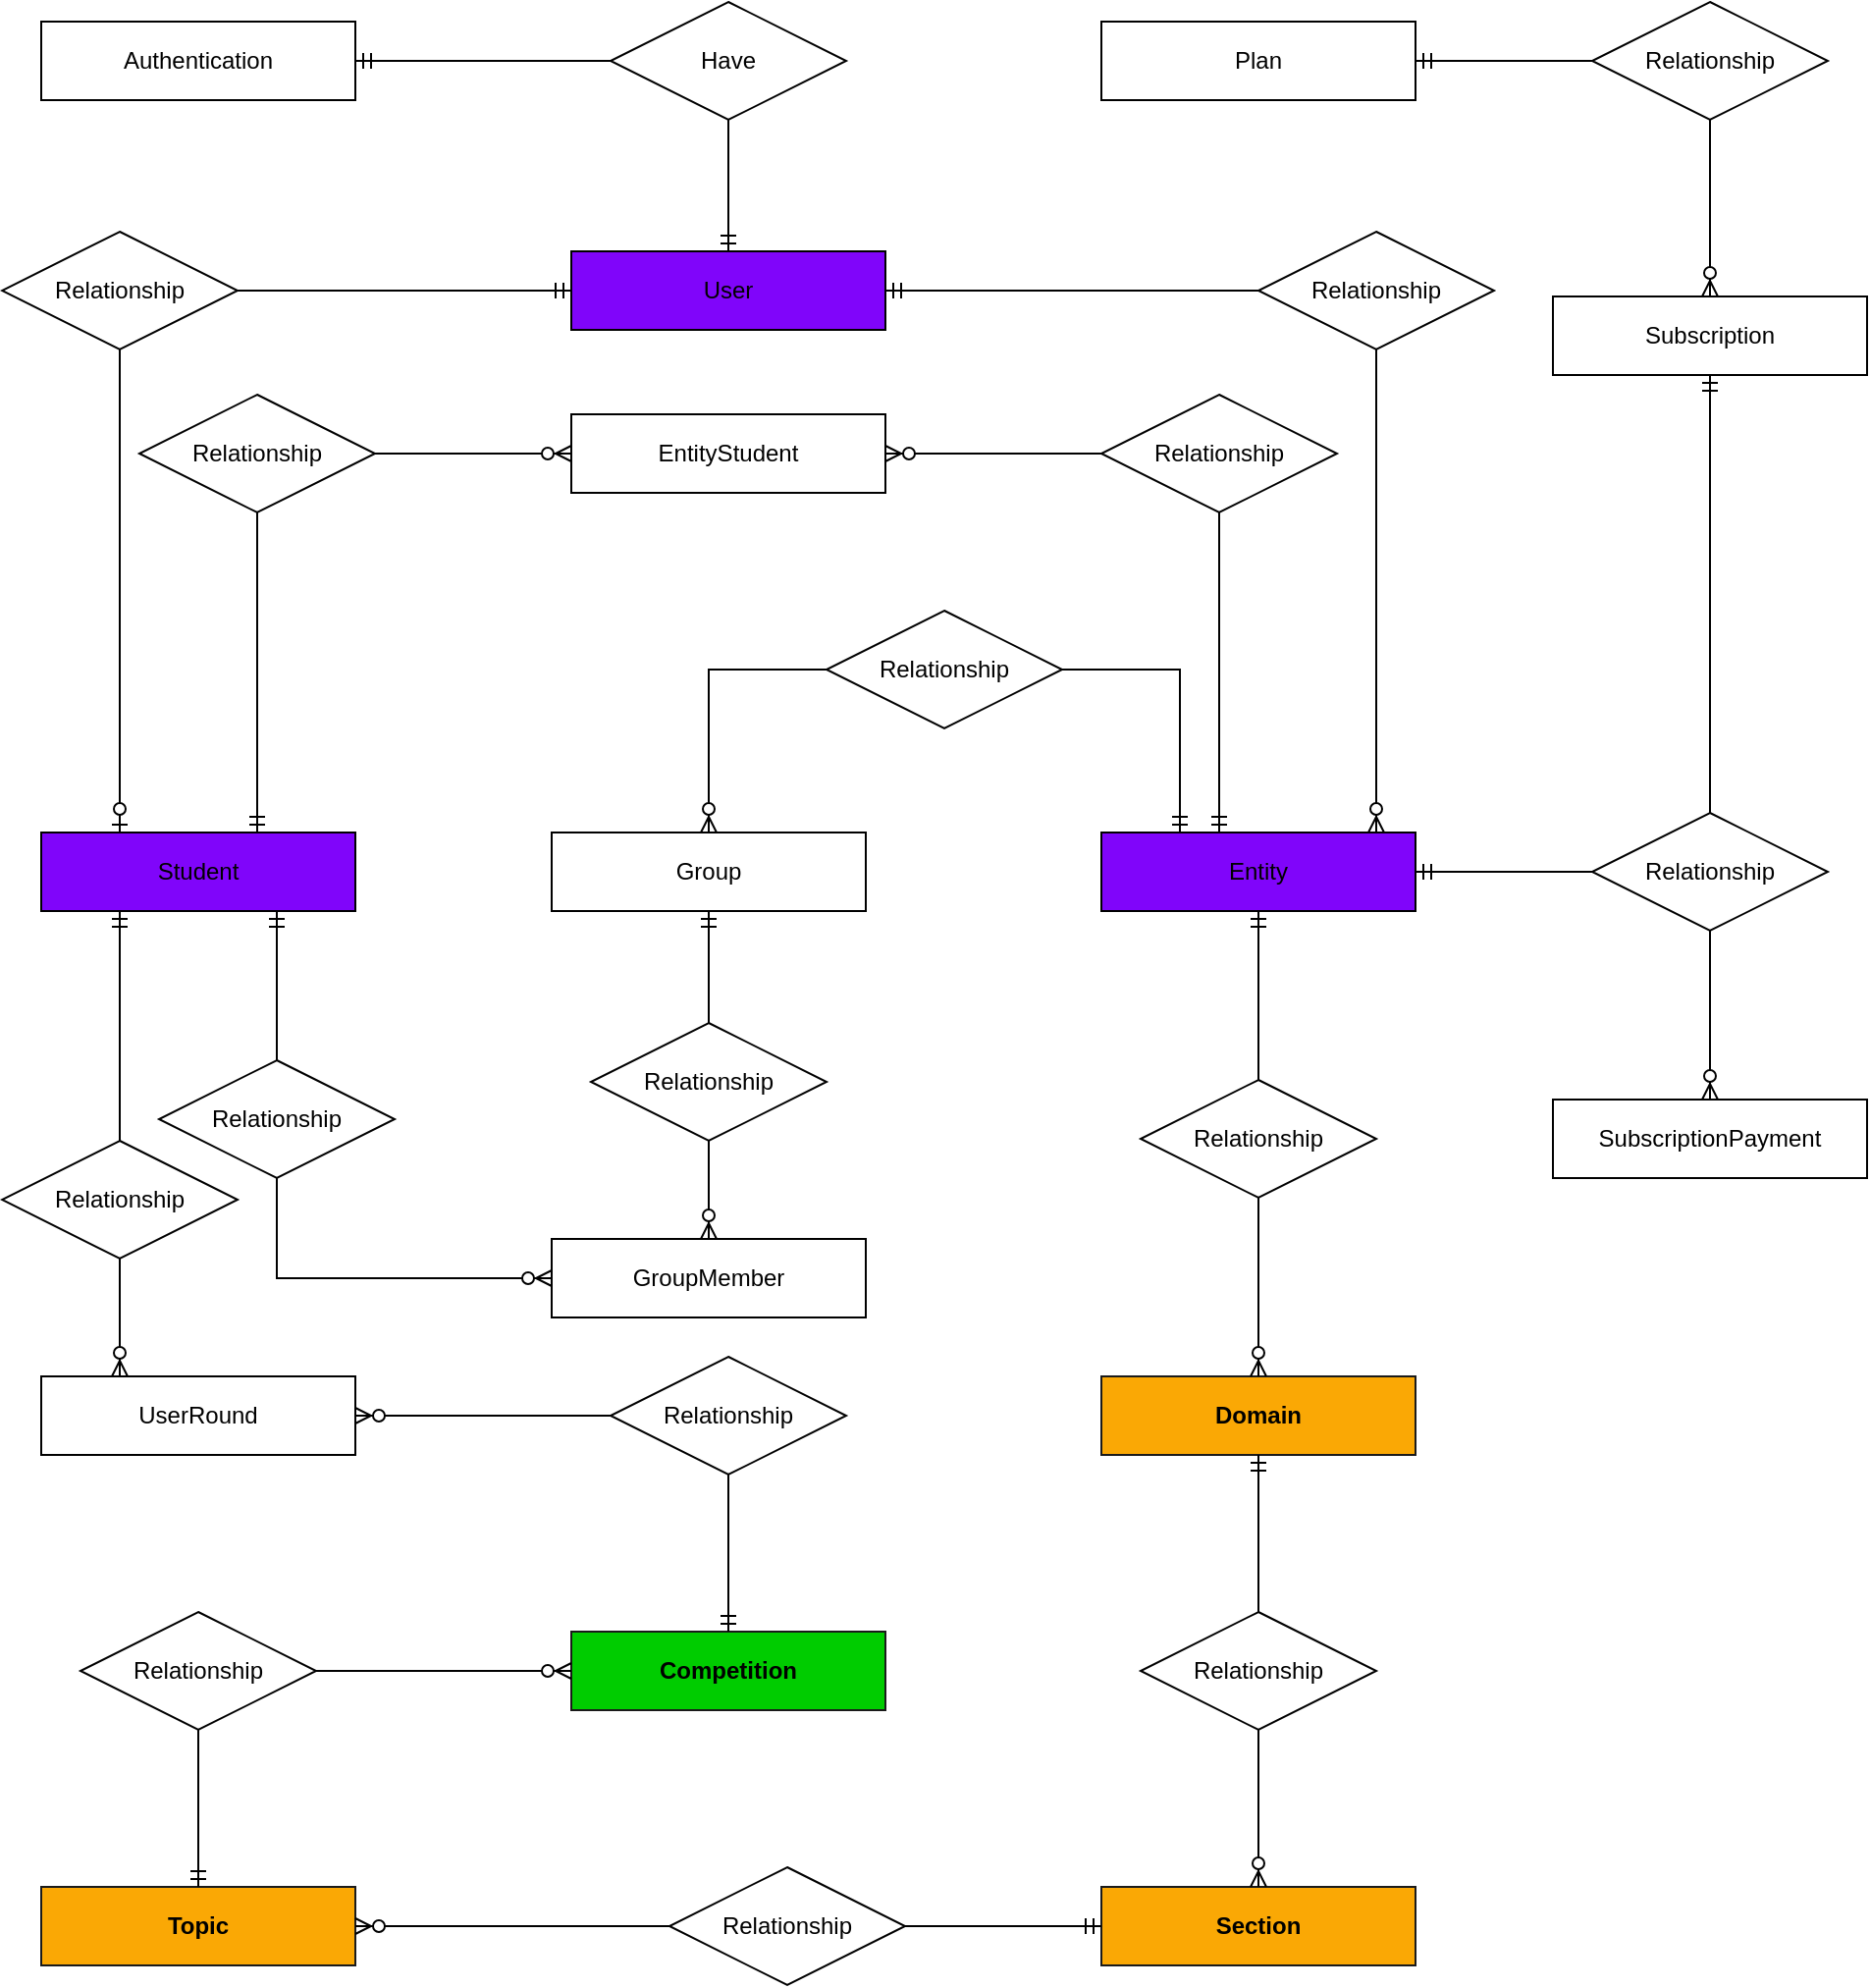 <mxfile version="22.1.2" type="device" pages="2">
  <diagram name="ERD" id="hwRXHwYlmN7OitarI402">
    <mxGraphModel dx="493" dy="1389" grid="1" gridSize="10" guides="1" tooltips="1" connect="1" arrows="1" fold="1" page="1" pageScale="1" pageWidth="850" pageHeight="1100" math="0" shadow="0">
      <root>
        <mxCell id="0" />
        <mxCell id="1" parent="0" />
        <mxCell id="P8JqCdYBpQHJv0acO1Ic-2" value="GroupMember" style="whiteSpace=wrap;html=1;align=center;" vertex="1" parent="1">
          <mxGeometry x="300" y="-430" width="160" height="40" as="geometry" />
        </mxCell>
        <mxCell id="P8JqCdYBpQHJv0acO1Ic-3" value="Topic" style="whiteSpace=wrap;html=1;align=center;fillColor=#faa805;fontColor=#000000;fontStyle=1;strokeColor=#1A1A1A;" vertex="1" parent="1">
          <mxGeometry x="40" y="-100" width="160" height="40" as="geometry" />
        </mxCell>
        <mxCell id="P8JqCdYBpQHJv0acO1Ic-4" value="Student" style="whiteSpace=wrap;html=1;align=center;fillColor=#8005fa;" vertex="1" parent="1">
          <mxGeometry x="40" y="-637" width="160" height="40" as="geometry" />
        </mxCell>
        <mxCell id="P8JqCdYBpQHJv0acO1Ic-5" value="SubscriptionPayment" style="whiteSpace=wrap;html=1;align=center;" vertex="1" parent="1">
          <mxGeometry x="810" y="-501" width="160" height="40" as="geometry" />
        </mxCell>
        <mxCell id="P8JqCdYBpQHJv0acO1Ic-6" value="UserRound" style="whiteSpace=wrap;html=1;align=center;" vertex="1" parent="1">
          <mxGeometry x="40" y="-360" width="160" height="40" as="geometry" />
        </mxCell>
        <mxCell id="P8JqCdYBpQHJv0acO1Ic-7" value="Subscription" style="whiteSpace=wrap;html=1;align=center;" vertex="1" parent="1">
          <mxGeometry x="810" y="-910" width="160" height="40" as="geometry" />
        </mxCell>
        <mxCell id="P8JqCdYBpQHJv0acO1Ic-8" value="Entity" style="whiteSpace=wrap;html=1;align=center;fillColor=#8005fa;" vertex="1" parent="1">
          <mxGeometry x="580" y="-637" width="160" height="40" as="geometry" />
        </mxCell>
        <mxCell id="P8JqCdYBpQHJv0acO1Ic-9" value="Competition" style="whiteSpace=wrap;html=1;align=center;fillColor=#00CC00;strokeColor=#1A1A1A;fontColor=#000000;fontStyle=1;" vertex="1" parent="1">
          <mxGeometry x="310" y="-230" width="160" height="40" as="geometry" />
        </mxCell>
        <mxCell id="P8JqCdYBpQHJv0acO1Ic-10" value="EntityStudent" style="whiteSpace=wrap;html=1;align=center;" vertex="1" parent="1">
          <mxGeometry x="310" y="-850" width="160" height="40" as="geometry" />
        </mxCell>
        <mxCell id="P8JqCdYBpQHJv0acO1Ic-11" value="Group" style="whiteSpace=wrap;html=1;align=center;" vertex="1" parent="1">
          <mxGeometry x="300" y="-637" width="160" height="40" as="geometry" />
        </mxCell>
        <mxCell id="P8JqCdYBpQHJv0acO1Ic-12" value="Section" style="whiteSpace=wrap;html=1;align=center;fillColor=#faa805;strokeColor=#1A1A1A;fontColor=#000000;fontStyle=1;" vertex="1" parent="1">
          <mxGeometry x="580" y="-100" width="160" height="40" as="geometry" />
        </mxCell>
        <mxCell id="P8JqCdYBpQHJv0acO1Ic-13" value="Domain" style="whiteSpace=wrap;html=1;align=center;fillColor=#faa805;strokeColor=#1A1A1A;fontColor=#000000;fontStyle=1;" vertex="1" parent="1">
          <mxGeometry x="580" y="-360" width="160" height="40" as="geometry" />
        </mxCell>
        <mxCell id="P8JqCdYBpQHJv0acO1Ic-14" value="User" style="whiteSpace=wrap;html=1;align=center;fillColor=#8005fa;" vertex="1" parent="1">
          <mxGeometry x="310" y="-933" width="160" height="40" as="geometry" />
        </mxCell>
        <mxCell id="P8JqCdYBpQHJv0acO1Ic-15" value="Plan" style="whiteSpace=wrap;html=1;align=center;" vertex="1" parent="1">
          <mxGeometry x="580" y="-1050" width="160" height="40" as="geometry" />
        </mxCell>
        <mxCell id="P8JqCdYBpQHJv0acO1Ic-16" value="Authentication" style="whiteSpace=wrap;html=1;align=center;" vertex="1" parent="1">
          <mxGeometry x="40" y="-1050" width="160" height="40" as="geometry" />
        </mxCell>
        <mxCell id="P8JqCdYBpQHJv0acO1Ic-18" value="" style="edgeStyle=orthogonalEdgeStyle;rounded=0;orthogonalLoop=1;jettySize=auto;html=1;fontSize=12;endArrow=ERmandOne;" edge="1" parent="1" source="P8JqCdYBpQHJv0acO1Ic-17" target="P8JqCdYBpQHJv0acO1Ic-14">
          <mxGeometry relative="1" as="geometry" />
        </mxCell>
        <mxCell id="P8JqCdYBpQHJv0acO1Ic-19" value="" style="edgeStyle=orthogonalEdgeStyle;rounded=0;orthogonalLoop=1;jettySize=auto;html=1;fontSize=12;endArrow=ERmandOne;" edge="1" parent="1" source="P8JqCdYBpQHJv0acO1Ic-17" target="P8JqCdYBpQHJv0acO1Ic-16">
          <mxGeometry relative="1" as="geometry" />
        </mxCell>
        <mxCell id="P8JqCdYBpQHJv0acO1Ic-17" value="Have" style="shape=rhombus;perimeter=rhombusPerimeter;whiteSpace=wrap;html=1;align=center;" vertex="1" parent="1">
          <mxGeometry x="330" y="-1060" width="120" height="60" as="geometry" />
        </mxCell>
        <mxCell id="P8JqCdYBpQHJv0acO1Ic-21" value="" style="edgeStyle=orthogonalEdgeStyle;rounded=0;orthogonalLoop=1;jettySize=auto;html=1;fontSize=12;endArrow=ERmandOne;" edge="1" parent="1" source="P8JqCdYBpQHJv0acO1Ic-20" target="P8JqCdYBpQHJv0acO1Ic-14">
          <mxGeometry relative="1" as="geometry" />
        </mxCell>
        <mxCell id="P8JqCdYBpQHJv0acO1Ic-22" value="" style="edgeStyle=orthogonalEdgeStyle;rounded=0;orthogonalLoop=1;jettySize=auto;html=1;fontSize=12;endArrow=ERzeroToMany;endFill=1;" edge="1" parent="1" source="P8JqCdYBpQHJv0acO1Ic-20" target="P8JqCdYBpQHJv0acO1Ic-8">
          <mxGeometry relative="1" as="geometry">
            <Array as="points">
              <mxPoint x="720" y="-790" />
              <mxPoint x="720" y="-790" />
            </Array>
          </mxGeometry>
        </mxCell>
        <mxCell id="P8JqCdYBpQHJv0acO1Ic-20" value="Relationship" style="shape=rhombus;perimeter=rhombusPerimeter;whiteSpace=wrap;html=1;align=center;" vertex="1" parent="1">
          <mxGeometry x="660" y="-943" width="120" height="60" as="geometry" />
        </mxCell>
        <mxCell id="P8JqCdYBpQHJv0acO1Ic-25" value="" style="edgeStyle=orthogonalEdgeStyle;rounded=0;orthogonalLoop=1;jettySize=auto;html=1;fontSize=12;endArrow=ERzeroToOne;endFill=1;" edge="1" parent="1" source="P8JqCdYBpQHJv0acO1Ic-23" target="P8JqCdYBpQHJv0acO1Ic-4">
          <mxGeometry relative="1" as="geometry">
            <Array as="points">
              <mxPoint x="80" y="-700" />
              <mxPoint x="80" y="-700" />
            </Array>
          </mxGeometry>
        </mxCell>
        <mxCell id="P8JqCdYBpQHJv0acO1Ic-26" value="" style="edgeStyle=orthogonalEdgeStyle;rounded=0;orthogonalLoop=1;jettySize=auto;html=1;fontSize=12;endArrow=ERmandOne;" edge="1" parent="1" source="P8JqCdYBpQHJv0acO1Ic-23" target="P8JqCdYBpQHJv0acO1Ic-14">
          <mxGeometry relative="1" as="geometry" />
        </mxCell>
        <mxCell id="P8JqCdYBpQHJv0acO1Ic-23" value="Relationship" style="shape=rhombus;perimeter=rhombusPerimeter;whiteSpace=wrap;html=1;align=center;" vertex="1" parent="1">
          <mxGeometry x="20" y="-943" width="120" height="60" as="geometry" />
        </mxCell>
        <mxCell id="P8JqCdYBpQHJv0acO1Ic-28" value="" style="edgeStyle=orthogonalEdgeStyle;rounded=0;orthogonalLoop=1;jettySize=auto;html=1;fontSize=12;endArrow=ERmandOne;" edge="1" parent="1" source="P8JqCdYBpQHJv0acO1Ic-27" target="P8JqCdYBpQHJv0acO1Ic-7">
          <mxGeometry relative="1" as="geometry" />
        </mxCell>
        <mxCell id="P8JqCdYBpQHJv0acO1Ic-29" value="" style="edgeStyle=orthogonalEdgeStyle;rounded=0;orthogonalLoop=1;jettySize=auto;html=1;fontSize=12;endArrow=ERmandOne;" edge="1" parent="1" source="P8JqCdYBpQHJv0acO1Ic-27" target="P8JqCdYBpQHJv0acO1Ic-8">
          <mxGeometry relative="1" as="geometry" />
        </mxCell>
        <mxCell id="P8JqCdYBpQHJv0acO1Ic-30" value="" style="edgeStyle=orthogonalEdgeStyle;rounded=0;orthogonalLoop=1;jettySize=auto;html=1;fontSize=12;endArrow=ERzeroToMany;endFill=1;" edge="1" parent="1" source="P8JqCdYBpQHJv0acO1Ic-27" target="P8JqCdYBpQHJv0acO1Ic-5">
          <mxGeometry relative="1" as="geometry" />
        </mxCell>
        <mxCell id="P8JqCdYBpQHJv0acO1Ic-27" value="Relationship" style="shape=rhombus;perimeter=rhombusPerimeter;whiteSpace=wrap;html=1;align=center;" vertex="1" parent="1">
          <mxGeometry x="830" y="-647" width="120" height="60" as="geometry" />
        </mxCell>
        <mxCell id="P8JqCdYBpQHJv0acO1Ic-33" value="" style="edgeStyle=orthogonalEdgeStyle;rounded=0;orthogonalLoop=1;jettySize=auto;html=1;fontSize=12;endArrow=ERmandOne;" edge="1" parent="1" source="P8JqCdYBpQHJv0acO1Ic-32" target="P8JqCdYBpQHJv0acO1Ic-15">
          <mxGeometry relative="1" as="geometry" />
        </mxCell>
        <mxCell id="P8JqCdYBpQHJv0acO1Ic-34" value="" style="edgeStyle=orthogonalEdgeStyle;rounded=0;orthogonalLoop=1;jettySize=auto;html=1;fontSize=12;endArrow=ERzeroToMany;endFill=1;" edge="1" parent="1" source="P8JqCdYBpQHJv0acO1Ic-32" target="P8JqCdYBpQHJv0acO1Ic-7">
          <mxGeometry relative="1" as="geometry" />
        </mxCell>
        <mxCell id="P8JqCdYBpQHJv0acO1Ic-32" value="Relationship" style="shape=rhombus;perimeter=rhombusPerimeter;whiteSpace=wrap;html=1;align=center;" vertex="1" parent="1">
          <mxGeometry x="830" y="-1060" width="120" height="60" as="geometry" />
        </mxCell>
        <mxCell id="P8JqCdYBpQHJv0acO1Ic-36" value="" style="edgeStyle=orthogonalEdgeStyle;rounded=0;orthogonalLoop=1;jettySize=auto;html=1;fontSize=12;endArrow=ERmandOne;" edge="1" parent="1" source="P8JqCdYBpQHJv0acO1Ic-35" target="P8JqCdYBpQHJv0acO1Ic-8">
          <mxGeometry relative="1" as="geometry">
            <Array as="points">
              <mxPoint x="640" y="-680" />
              <mxPoint x="640" y="-680" />
            </Array>
          </mxGeometry>
        </mxCell>
        <mxCell id="P8JqCdYBpQHJv0acO1Ic-37" value="" style="edgeStyle=orthogonalEdgeStyle;rounded=0;orthogonalLoop=1;jettySize=auto;html=1;fontSize=12;endArrow=ERzeroToMany;endFill=1;" edge="1" parent="1" source="P8JqCdYBpQHJv0acO1Ic-35" target="P8JqCdYBpQHJv0acO1Ic-10">
          <mxGeometry relative="1" as="geometry" />
        </mxCell>
        <mxCell id="P8JqCdYBpQHJv0acO1Ic-35" value="Relationship" style="shape=rhombus;perimeter=rhombusPerimeter;whiteSpace=wrap;html=1;align=center;" vertex="1" parent="1">
          <mxGeometry x="580" y="-860" width="120" height="60" as="geometry" />
        </mxCell>
        <mxCell id="P8JqCdYBpQHJv0acO1Ic-41" value="" style="edgeStyle=orthogonalEdgeStyle;rounded=0;orthogonalLoop=1;jettySize=auto;html=1;fontSize=12;endArrow=ERmandOne;" edge="1" parent="1" source="P8JqCdYBpQHJv0acO1Ic-40" target="P8JqCdYBpQHJv0acO1Ic-4">
          <mxGeometry relative="1" as="geometry">
            <Array as="points">
              <mxPoint x="150" y="-690" />
              <mxPoint x="150" y="-690" />
            </Array>
          </mxGeometry>
        </mxCell>
        <mxCell id="P8JqCdYBpQHJv0acO1Ic-42" value="" style="edgeStyle=orthogonalEdgeStyle;rounded=0;orthogonalLoop=1;jettySize=auto;html=1;fontSize=12;endArrow=ERzeroToMany;endFill=1;" edge="1" parent="1" source="P8JqCdYBpQHJv0acO1Ic-40" target="P8JqCdYBpQHJv0acO1Ic-10">
          <mxGeometry relative="1" as="geometry" />
        </mxCell>
        <mxCell id="P8JqCdYBpQHJv0acO1Ic-40" value="Relationship" style="shape=rhombus;perimeter=rhombusPerimeter;whiteSpace=wrap;html=1;align=center;" vertex="1" parent="1">
          <mxGeometry x="90" y="-860" width="120" height="60" as="geometry" />
        </mxCell>
        <mxCell id="UjaOCI576LDdPFb5rq7s-2" value="" style="edgeStyle=orthogonalEdgeStyle;rounded=0;orthogonalLoop=1;jettySize=auto;html=1;fontSize=12;endArrow=ERmandOne;" edge="1" parent="1" source="UjaOCI576LDdPFb5rq7s-1" target="P8JqCdYBpQHJv0acO1Ic-8">
          <mxGeometry relative="1" as="geometry" />
        </mxCell>
        <mxCell id="UjaOCI576LDdPFb5rq7s-3" value="" style="edgeStyle=orthogonalEdgeStyle;rounded=0;orthogonalLoop=1;jettySize=auto;html=1;fontSize=12;endArrow=ERzeroToMany;endFill=1;" edge="1" parent="1" source="UjaOCI576LDdPFb5rq7s-1" target="P8JqCdYBpQHJv0acO1Ic-13">
          <mxGeometry relative="1" as="geometry" />
        </mxCell>
        <mxCell id="UjaOCI576LDdPFb5rq7s-1" value="Relationship" style="shape=rhombus;perimeter=rhombusPerimeter;whiteSpace=wrap;html=1;align=center;" vertex="1" parent="1">
          <mxGeometry x="600" y="-511" width="120" height="60" as="geometry" />
        </mxCell>
        <mxCell id="UjaOCI576LDdPFb5rq7s-5" value="" style="edgeStyle=orthogonalEdgeStyle;rounded=0;orthogonalLoop=1;jettySize=auto;html=1;fontSize=12;endArrow=ERmandOne;" edge="1" parent="1" source="UjaOCI576LDdPFb5rq7s-4" target="P8JqCdYBpQHJv0acO1Ic-13">
          <mxGeometry relative="1" as="geometry" />
        </mxCell>
        <mxCell id="UjaOCI576LDdPFb5rq7s-6" value="" style="edgeStyle=orthogonalEdgeStyle;rounded=0;orthogonalLoop=1;jettySize=auto;html=1;fontSize=12;endArrow=ERzeroToMany;endFill=1;" edge="1" parent="1" source="UjaOCI576LDdPFb5rq7s-4" target="P8JqCdYBpQHJv0acO1Ic-12">
          <mxGeometry relative="1" as="geometry" />
        </mxCell>
        <mxCell id="UjaOCI576LDdPFb5rq7s-4" value="Relationship" style="shape=rhombus;perimeter=rhombusPerimeter;whiteSpace=wrap;html=1;align=center;" vertex="1" parent="1">
          <mxGeometry x="600" y="-240" width="120" height="60" as="geometry" />
        </mxCell>
        <mxCell id="UjaOCI576LDdPFb5rq7s-10" value="" style="edgeStyle=orthogonalEdgeStyle;rounded=0;orthogonalLoop=1;jettySize=auto;html=1;fontSize=12;endArrow=ERmandOne;" edge="1" parent="1" source="UjaOCI576LDdPFb5rq7s-9" target="P8JqCdYBpQHJv0acO1Ic-12">
          <mxGeometry relative="1" as="geometry">
            <Array as="points">
              <mxPoint x="530" y="-80" />
              <mxPoint x="530" y="-80" />
            </Array>
          </mxGeometry>
        </mxCell>
        <mxCell id="UjaOCI576LDdPFb5rq7s-11" value="" style="edgeStyle=orthogonalEdgeStyle;rounded=0;orthogonalLoop=1;jettySize=auto;html=1;fontSize=12;endArrow=ERzeroToMany;endFill=1;" edge="1" parent="1" source="UjaOCI576LDdPFb5rq7s-9" target="P8JqCdYBpQHJv0acO1Ic-3">
          <mxGeometry relative="1" as="geometry">
            <Array as="points">
              <mxPoint x="280" y="-80" />
              <mxPoint x="280" y="-80" />
            </Array>
          </mxGeometry>
        </mxCell>
        <mxCell id="UjaOCI576LDdPFb5rq7s-9" value="Relationship" style="shape=rhombus;perimeter=rhombusPerimeter;whiteSpace=wrap;html=1;align=center;" vertex="1" parent="1">
          <mxGeometry x="360" y="-110" width="120" height="60" as="geometry" />
        </mxCell>
        <mxCell id="UjaOCI576LDdPFb5rq7s-13" value="" style="edgeStyle=orthogonalEdgeStyle;rounded=0;orthogonalLoop=1;jettySize=auto;html=1;fontSize=12;endArrow=ERzeroToMany;endFill=1;" edge="1" parent="1" source="UjaOCI576LDdPFb5rq7s-12" target="P8JqCdYBpQHJv0acO1Ic-9">
          <mxGeometry relative="1" as="geometry" />
        </mxCell>
        <mxCell id="UjaOCI576LDdPFb5rq7s-14" value="" style="edgeStyle=orthogonalEdgeStyle;rounded=0;orthogonalLoop=1;jettySize=auto;html=1;fontSize=12;endArrow=ERmandOne;" edge="1" parent="1" source="UjaOCI576LDdPFb5rq7s-12" target="P8JqCdYBpQHJv0acO1Ic-3">
          <mxGeometry relative="1" as="geometry" />
        </mxCell>
        <mxCell id="UjaOCI576LDdPFb5rq7s-12" value="Relationship" style="shape=rhombus;perimeter=rhombusPerimeter;whiteSpace=wrap;html=1;align=center;" vertex="1" parent="1">
          <mxGeometry x="60" y="-240" width="120" height="60" as="geometry" />
        </mxCell>
        <mxCell id="UjaOCI576LDdPFb5rq7s-16" value="" style="edgeStyle=orthogonalEdgeStyle;rounded=0;orthogonalLoop=1;jettySize=auto;html=1;fontSize=12;endArrow=ERmandOne;" edge="1" parent="1" source="UjaOCI576LDdPFb5rq7s-15" target="P8JqCdYBpQHJv0acO1Ic-9">
          <mxGeometry relative="1" as="geometry" />
        </mxCell>
        <mxCell id="UjaOCI576LDdPFb5rq7s-17" value="" style="edgeStyle=entityRelationEdgeStyle;rounded=0;orthogonalLoop=1;jettySize=auto;html=1;fontSize=12;endArrow=ERzeroToMany;endFill=1;" edge="1" parent="1" source="UjaOCI576LDdPFb5rq7s-15" target="P8JqCdYBpQHJv0acO1Ic-6">
          <mxGeometry relative="1" as="geometry" />
        </mxCell>
        <mxCell id="UjaOCI576LDdPFb5rq7s-15" value="Relationship" style="shape=rhombus;perimeter=rhombusPerimeter;whiteSpace=wrap;html=1;align=center;" vertex="1" parent="1">
          <mxGeometry x="330" y="-370" width="120" height="60" as="geometry" />
        </mxCell>
        <mxCell id="UjaOCI576LDdPFb5rq7s-19" value="" style="edgeStyle=orthogonalEdgeStyle;rounded=0;orthogonalLoop=1;jettySize=auto;html=1;fontSize=12;endArrow=ERmandOne;" edge="1" parent="1" source="UjaOCI576LDdPFb5rq7s-18" target="P8JqCdYBpQHJv0acO1Ic-4">
          <mxGeometry relative="1" as="geometry">
            <Array as="points">
              <mxPoint x="80" y="-570" />
              <mxPoint x="80" y="-570" />
            </Array>
          </mxGeometry>
        </mxCell>
        <mxCell id="UjaOCI576LDdPFb5rq7s-20" value="" style="edgeStyle=orthogonalEdgeStyle;rounded=0;orthogonalLoop=1;jettySize=auto;html=1;fontSize=12;endArrow=ERzeroToMany;endFill=1;" edge="1" parent="1" source="UjaOCI576LDdPFb5rq7s-18" target="P8JqCdYBpQHJv0acO1Ic-6">
          <mxGeometry relative="1" as="geometry">
            <Array as="points">
              <mxPoint x="80" y="-370" />
              <mxPoint x="80" y="-370" />
            </Array>
          </mxGeometry>
        </mxCell>
        <mxCell id="UjaOCI576LDdPFb5rq7s-18" value="Relationship" style="shape=rhombus;perimeter=rhombusPerimeter;whiteSpace=wrap;html=1;align=center;" vertex="1" parent="1">
          <mxGeometry x="20" y="-480" width="120" height="60" as="geometry" />
        </mxCell>
        <mxCell id="UjaOCI576LDdPFb5rq7s-22" value="" style="edgeStyle=orthogonalEdgeStyle;rounded=0;orthogonalLoop=1;jettySize=auto;html=1;fontSize=12;endArrow=ERmandOne;" edge="1" parent="1" source="UjaOCI576LDdPFb5rq7s-21" target="P8JqCdYBpQHJv0acO1Ic-8">
          <mxGeometry relative="1" as="geometry">
            <Array as="points">
              <mxPoint x="620" y="-720" />
            </Array>
          </mxGeometry>
        </mxCell>
        <mxCell id="UjaOCI576LDdPFb5rq7s-23" value="" style="edgeStyle=orthogonalEdgeStyle;rounded=0;orthogonalLoop=1;jettySize=auto;html=1;fontSize=12;endArrow=ERzeroToMany;endFill=1;" edge="1" parent="1" source="UjaOCI576LDdPFb5rq7s-21" target="P8JqCdYBpQHJv0acO1Ic-11">
          <mxGeometry relative="1" as="geometry">
            <Array as="points">
              <mxPoint x="380" y="-720" />
            </Array>
          </mxGeometry>
        </mxCell>
        <mxCell id="UjaOCI576LDdPFb5rq7s-21" value="Relationship" style="shape=rhombus;perimeter=rhombusPerimeter;whiteSpace=wrap;html=1;align=center;" vertex="1" parent="1">
          <mxGeometry x="440" y="-750" width="120" height="60" as="geometry" />
        </mxCell>
        <mxCell id="UjaOCI576LDdPFb5rq7s-25" value="" style="edgeStyle=orthogonalEdgeStyle;rounded=0;orthogonalLoop=1;jettySize=auto;html=1;fontSize=12;endArrow=ERmandOne;" edge="1" parent="1" source="UjaOCI576LDdPFb5rq7s-24" target="P8JqCdYBpQHJv0acO1Ic-4">
          <mxGeometry relative="1" as="geometry">
            <Array as="points">
              <mxPoint x="160" y="-550" />
              <mxPoint x="160" y="-550" />
            </Array>
          </mxGeometry>
        </mxCell>
        <mxCell id="UjaOCI576LDdPFb5rq7s-26" value="" style="edgeStyle=orthogonalEdgeStyle;rounded=0;orthogonalLoop=1;jettySize=auto;html=1;fontSize=12;endArrow=ERzeroToMany;endFill=1;" edge="1" parent="1" source="UjaOCI576LDdPFb5rq7s-24" target="P8JqCdYBpQHJv0acO1Ic-2">
          <mxGeometry relative="1" as="geometry">
            <Array as="points">
              <mxPoint x="160" y="-410" />
            </Array>
          </mxGeometry>
        </mxCell>
        <mxCell id="UjaOCI576LDdPFb5rq7s-24" value="Relationship" style="shape=rhombus;perimeter=rhombusPerimeter;whiteSpace=wrap;html=1;align=center;" vertex="1" parent="1">
          <mxGeometry x="100" y="-521" width="120" height="60" as="geometry" />
        </mxCell>
        <mxCell id="UjaOCI576LDdPFb5rq7s-29" value="" style="edgeStyle=orthogonalEdgeStyle;rounded=0;orthogonalLoop=1;jettySize=auto;html=1;fontSize=12;endArrow=ERzeroToMany;endFill=1;" edge="1" parent="1" source="UjaOCI576LDdPFb5rq7s-27" target="P8JqCdYBpQHJv0acO1Ic-2">
          <mxGeometry relative="1" as="geometry" />
        </mxCell>
        <mxCell id="UjaOCI576LDdPFb5rq7s-30" value="" style="edgeStyle=orthogonalEdgeStyle;rounded=0;orthogonalLoop=1;jettySize=auto;html=1;fontSize=12;endArrow=ERmandOne;" edge="1" parent="1" source="UjaOCI576LDdPFb5rq7s-27" target="P8JqCdYBpQHJv0acO1Ic-11">
          <mxGeometry relative="1" as="geometry" />
        </mxCell>
        <mxCell id="UjaOCI576LDdPFb5rq7s-27" value="Relationship" style="shape=rhombus;perimeter=rhombusPerimeter;whiteSpace=wrap;html=1;align=center;" vertex="1" parent="1">
          <mxGeometry x="320" y="-540" width="120" height="60" as="geometry" />
        </mxCell>
      </root>
    </mxGraphModel>
  </diagram>
  <diagram name="Tables" id="ACTJizN5Qxo46IwupQNN">
    <mxGraphModel dx="1036" dy="1706" grid="1" gridSize="10" guides="1" tooltips="1" connect="1" arrows="1" fold="1" page="1" pageScale="1" pageWidth="850" pageHeight="1100" math="0" shadow="0">
      <root>
        <mxCell id="aL5RLeebEqvUCbHwp5d0-0" />
        <mxCell id="aL5RLeebEqvUCbHwp5d0-1" parent="aL5RLeebEqvUCbHwp5d0-0" />
        <mxCell id="aL5RLeebEqvUCbHwp5d0-2" value="Competition Table" style="swimlane;startSize=20;" vertex="1" parent="aL5RLeebEqvUCbHwp5d0-1">
          <mxGeometry x="285" y="-680" width="270" height="254" as="geometry" />
        </mxCell>
        <mxCell id="aL5RLeebEqvUCbHwp5d0-3" value="EntityID: INT (Composite PK, Composite FK)" style="text;html=1;strokeColor=default;fillColor=none;" vertex="1" parent="aL5RLeebEqvUCbHwp5d0-2">
          <mxGeometry y="20" width="270" height="26" as="geometry" />
        </mxCell>
        <mxCell id="aL5RLeebEqvUCbHwp5d0-4" value="DomainID: INT (Composite PK, Composite FK)" style="text;html=1;strokeColor=default;fillColor=none;" vertex="1" parent="aL5RLeebEqvUCbHwp5d0-2">
          <mxGeometry y="46" width="270" height="26" as="geometry" />
        </mxCell>
        <mxCell id="aL5RLeebEqvUCbHwp5d0-5" value="CompetitionID: INT (Composite PK)" style="text;html=1;strokeColor=default;fillColor=none;" vertex="1" parent="aL5RLeebEqvUCbHwp5d0-2">
          <mxGeometry y="72" width="270" height="26" as="geometry" />
        </mxCell>
        <mxCell id="aL5RLeebEqvUCbHwp5d0-6" value="CompetitionName: VARCHAR" style="text;html=1;strokeColor=default;fillColor=none;" vertex="1" parent="aL5RLeebEqvUCbHwp5d0-2">
          <mxGeometry y="98" width="270" height="26" as="geometry" />
        </mxCell>
        <mxCell id="aL5RLeebEqvUCbHwp5d0-7" value="CompetitionDescription: VARCHAR" style="text;html=1;strokeColor=default;fillColor=none;" vertex="1" parent="aL5RLeebEqvUCbHwp5d0-2">
          <mxGeometry y="124" width="270" height="26" as="geometry" />
        </mxCell>
        <mxCell id="aL5RLeebEqvUCbHwp5d0-8" value="CompetitionDate: DATE" style="text;html=1;strokeColor=default;fillColor=none;" vertex="1" parent="aL5RLeebEqvUCbHwp5d0-2">
          <mxGeometry y="150" width="270" height="26" as="geometry" />
        </mxCell>
        <mxCell id="aL5RLeebEqvUCbHwp5d0-9" value="Status: INT" style="text;html=1;strokeColor=default;fillColor=none;" vertex="1" parent="aL5RLeebEqvUCbHwp5d0-2">
          <mxGeometry y="176" width="270" height="26" as="geometry" />
        </mxCell>
        <mxCell id="aL5RLeebEqvUCbHwp5d0-10" value="CreatedDate: DATE" style="text;html=1;strokeColor=default;fillColor=none;" vertex="1" parent="aL5RLeebEqvUCbHwp5d0-2">
          <mxGeometry y="202" width="270" height="26" as="geometry" />
        </mxCell>
        <mxCell id="aL5RLeebEqvUCbHwp5d0-11" value="UpdatedDate: DATE" style="text;html=1;strokeColor=default;fillColor=none;" vertex="1" parent="aL5RLeebEqvUCbHwp5d0-2">
          <mxGeometry y="228" width="270" height="26" as="geometry" />
        </mxCell>
        <mxCell id="aL5RLeebEqvUCbHwp5d0-12" value="Domain Table" style="swimlane;startSize=20;" vertex="1" parent="aL5RLeebEqvUCbHwp5d0-1">
          <mxGeometry x="40" y="-374" width="200" height="228" as="geometry" />
        </mxCell>
        <mxCell id="aL5RLeebEqvUCbHwp5d0-13" value="EntityID: INT (Composite PK, FK)" style="text;html=1;strokeColor=default;fillColor=none;" vertex="1" parent="aL5RLeebEqvUCbHwp5d0-12">
          <mxGeometry y="20" width="200" height="26" as="geometry" />
        </mxCell>
        <mxCell id="aL5RLeebEqvUCbHwp5d0-14" value="DomainID: INT (Composite PK)" style="text;html=1;strokeColor=default;fillColor=none;" vertex="1" parent="aL5RLeebEqvUCbHwp5d0-12">
          <mxGeometry y="46" width="200" height="26" as="geometry" />
        </mxCell>
        <mxCell id="aL5RLeebEqvUCbHwp5d0-15" value="DomainName: VARCHAR" style="text;html=1;strokeColor=default;fillColor=none;" vertex="1" parent="aL5RLeebEqvUCbHwp5d0-12">
          <mxGeometry y="72" width="200" height="26" as="geometry" />
        </mxCell>
        <mxCell id="aL5RLeebEqvUCbHwp5d0-16" value="DomainImage: VARCHAR" style="text;html=1;strokeColor=default;fillColor=none;" vertex="1" parent="aL5RLeebEqvUCbHwp5d0-12">
          <mxGeometry y="98" width="200" height="26" as="geometry" />
        </mxCell>
        <mxCell id="aL5RLeebEqvUCbHwp5d0-17" value="DomainOrder: INT" style="text;html=1;strokeColor=default;fillColor=none;" vertex="1" parent="aL5RLeebEqvUCbHwp5d0-12">
          <mxGeometry y="124" width="200" height="26" as="geometry" />
        </mxCell>
        <mxCell id="aL5RLeebEqvUCbHwp5d0-18" value="Status: INT" style="text;html=1;strokeColor=default;fillColor=none;" vertex="1" parent="aL5RLeebEqvUCbHwp5d0-12">
          <mxGeometry y="150" width="200" height="26" as="geometry" />
        </mxCell>
        <mxCell id="aL5RLeebEqvUCbHwp5d0-19" value="CreatedDate: DATE" style="text;html=1;strokeColor=default;fillColor=none;" vertex="1" parent="aL5RLeebEqvUCbHwp5d0-12">
          <mxGeometry y="176" width="200" height="26" as="geometry" />
        </mxCell>
        <mxCell id="aL5RLeebEqvUCbHwp5d0-20" value="UpdatedDate: DATE" style="text;html=1;strokeColor=default;fillColor=none;" vertex="1" parent="aL5RLeebEqvUCbHwp5d0-12">
          <mxGeometry y="202" width="200" height="26" as="geometry" />
        </mxCell>
        <mxCell id="aL5RLeebEqvUCbHwp5d0-21" value="Entity Table" style="swimlane;startSize=20;" vertex="1" parent="aL5RLeebEqvUCbHwp5d0-1">
          <mxGeometry x="600" y="-680" width="200" height="254" as="geometry" />
        </mxCell>
        <mxCell id="aL5RLeebEqvUCbHwp5d0-22" value="EntityID: INT (PK)" style="text;html=1;strokeColor=default;fillColor=none;" vertex="1" parent="aL5RLeebEqvUCbHwp5d0-21">
          <mxGeometry y="20" width="200" height="26" as="geometry" />
        </mxCell>
        <mxCell id="aL5RLeebEqvUCbHwp5d0-23" value="EntityName: VARCHAR" style="text;html=1;strokeColor=default;fillColor=none;" vertex="1" parent="aL5RLeebEqvUCbHwp5d0-21">
          <mxGeometry y="46" width="200" height="26" as="geometry" />
        </mxCell>
        <mxCell id="aL5RLeebEqvUCbHwp5d0-24" value="ManagerID: VARCHAR (FK)" style="text;html=1;strokeColor=default;fillColor=none;" vertex="1" parent="aL5RLeebEqvUCbHwp5d0-21">
          <mxGeometry y="72" width="200" height="26" as="geometry" />
        </mxCell>
        <mxCell id="aL5RLeebEqvUCbHwp5d0-25" value="EntityPhone: VARCHAR" style="text;html=1;strokeColor=default;fillColor=none;" vertex="1" parent="aL5RLeebEqvUCbHwp5d0-21">
          <mxGeometry y="98" width="200" height="26" as="geometry" />
        </mxCell>
        <mxCell id="aL5RLeebEqvUCbHwp5d0-26" value="EntityEmail: VARCHAR" style="text;html=1;strokeColor=default;fillColor=none;" vertex="1" parent="aL5RLeebEqvUCbHwp5d0-21">
          <mxGeometry y="124" width="200" height="26" as="geometry" />
        </mxCell>
        <mxCell id="aL5RLeebEqvUCbHwp5d0-27" value="EntityImage: VARCHAR" style="text;html=1;strokeColor=default;fillColor=none;" vertex="1" parent="aL5RLeebEqvUCbHwp5d0-21">
          <mxGeometry y="150" width="200" height="26" as="geometry" />
        </mxCell>
        <mxCell id="aL5RLeebEqvUCbHwp5d0-28" value="Status: INT" style="text;html=1;strokeColor=default;fillColor=none;" vertex="1" parent="aL5RLeebEqvUCbHwp5d0-21">
          <mxGeometry y="176" width="200" height="26" as="geometry" />
        </mxCell>
        <mxCell id="aL5RLeebEqvUCbHwp5d0-29" value="CreatedDate: DATE" style="text;html=1;strokeColor=default;fillColor=none;" vertex="1" parent="aL5RLeebEqvUCbHwp5d0-21">
          <mxGeometry y="202" width="200" height="26" as="geometry" />
        </mxCell>
        <mxCell id="aL5RLeebEqvUCbHwp5d0-30" value="UpdatedDate: DATE" style="text;html=1;strokeColor=default;fillColor=none;" vertex="1" parent="aL5RLeebEqvUCbHwp5d0-21">
          <mxGeometry y="228" width="200" height="26" as="geometry" />
        </mxCell>
        <mxCell id="aL5RLeebEqvUCbHwp5d0-31" value="EntityStudent Table" style="swimlane;startSize=20;" vertex="1" parent="aL5RLeebEqvUCbHwp5d0-1">
          <mxGeometry x="40" y="-680" width="200" height="150" as="geometry" />
        </mxCell>
        <mxCell id="aL5RLeebEqvUCbHwp5d0-32" value="EntityID: INT (PK)" style="text;html=1;strokeColor=default;fillColor=none;" vertex="1" parent="aL5RLeebEqvUCbHwp5d0-31">
          <mxGeometry y="20" width="200" height="26" as="geometry" />
        </mxCell>
        <mxCell id="aL5RLeebEqvUCbHwp5d0-33" value="StudentID: INT" style="text;html=1;strokeColor=default;fillColor=none;" vertex="1" parent="aL5RLeebEqvUCbHwp5d0-31">
          <mxGeometry y="46" width="200" height="26" as="geometry" />
        </mxCell>
        <mxCell id="aL5RLeebEqvUCbHwp5d0-34" value="Status: INT" style="text;html=1;strokeColor=default;fillColor=none;" vertex="1" parent="aL5RLeebEqvUCbHwp5d0-31">
          <mxGeometry y="72" width="200" height="26" as="geometry" />
        </mxCell>
        <mxCell id="aL5RLeebEqvUCbHwp5d0-35" value="CreatedDate: DATE" style="text;html=1;strokeColor=default;fillColor=none;" vertex="1" parent="aL5RLeebEqvUCbHwp5d0-31">
          <mxGeometry y="98" width="200" height="26" as="geometry" />
        </mxCell>
        <mxCell id="aL5RLeebEqvUCbHwp5d0-36" value="UpdatedDate: DATE" style="text;html=1;strokeColor=default;fillColor=none;" vertex="1" parent="aL5RLeebEqvUCbHwp5d0-31">
          <mxGeometry y="124" width="200" height="26" as="geometry" />
        </mxCell>
        <mxCell id="aL5RLeebEqvUCbHwp5d0-37" value="Group Table" style="swimlane;startSize=20;" vertex="1" parent="aL5RLeebEqvUCbHwp5d0-1">
          <mxGeometry x="600" y="-374" width="200" height="202" as="geometry" />
        </mxCell>
        <mxCell id="aL5RLeebEqvUCbHwp5d0-38" value="EntityID: INT (Composite PK, FK)" style="text;html=1;strokeColor=default;fillColor=none;" vertex="1" parent="aL5RLeebEqvUCbHwp5d0-37">
          <mxGeometry y="20" width="200" height="26" as="geometry" />
        </mxCell>
        <mxCell id="aL5RLeebEqvUCbHwp5d0-39" value="GroupID: INT (Composite PK)" style="text;html=1;strokeColor=default;fillColor=none;" vertex="1" parent="aL5RLeebEqvUCbHwp5d0-37">
          <mxGeometry y="46" width="200" height="26" as="geometry" />
        </mxCell>
        <mxCell id="aL5RLeebEqvUCbHwp5d0-40" value="GroupName: VARCHAR" style="text;html=1;strokeColor=default;fillColor=none;" vertex="1" parent="aL5RLeebEqvUCbHwp5d0-37">
          <mxGeometry y="72" width="200" height="26" as="geometry" />
        </mxCell>
        <mxCell id="aL5RLeebEqvUCbHwp5d0-41" value="GroupImage: VARCHAR" style="text;html=1;strokeColor=default;fillColor=none;" vertex="1" parent="aL5RLeebEqvUCbHwp5d0-37">
          <mxGeometry y="98" width="200" height="26" as="geometry" />
        </mxCell>
        <mxCell id="aL5RLeebEqvUCbHwp5d0-42" value="Status: INT" style="text;html=1;strokeColor=default;fillColor=none;" vertex="1" parent="aL5RLeebEqvUCbHwp5d0-37">
          <mxGeometry y="124" width="200" height="26" as="geometry" />
        </mxCell>
        <mxCell id="aL5RLeebEqvUCbHwp5d0-43" value="CreatedDate: DATE" style="text;html=1;strokeColor=default;fillColor=none;" vertex="1" parent="aL5RLeebEqvUCbHwp5d0-37">
          <mxGeometry y="150" width="200" height="26" as="geometry" />
        </mxCell>
        <mxCell id="aL5RLeebEqvUCbHwp5d0-44" value="UpdatedDate: DATE" style="text;html=1;strokeColor=default;fillColor=none;" vertex="1" parent="aL5RLeebEqvUCbHwp5d0-37">
          <mxGeometry y="176" width="200" height="26" as="geometry" />
        </mxCell>
        <mxCell id="aL5RLeebEqvUCbHwp5d0-45" value="Plan Table" style="swimlane;startSize=20;" vertex="1" parent="aL5RLeebEqvUCbHwp5d0-1">
          <mxGeometry x="320" y="-1040" width="200" height="176" as="geometry" />
        </mxCell>
        <mxCell id="aL5RLeebEqvUCbHwp5d0-46" value="PlanID: INT (PK)" style="text;html=1;strokeColor=default;fillColor=none;" vertex="1" parent="aL5RLeebEqvUCbHwp5d0-45">
          <mxGeometry y="20" width="200" height="26" as="geometry" />
        </mxCell>
        <mxCell id="aL5RLeebEqvUCbHwp5d0-47" value="PlanName: VARCHAR" style="text;html=1;strokeColor=default;fillColor=none;" vertex="1" parent="aL5RLeebEqvUCbHwp5d0-45">
          <mxGeometry y="46" width="200" height="26" as="geometry" />
        </mxCell>
        <mxCell id="aL5RLeebEqvUCbHwp5d0-48" value="AllowedGroups: INT" style="text;html=1;strokeColor=default;fillColor=none;" vertex="1" parent="aL5RLeebEqvUCbHwp5d0-45">
          <mxGeometry y="72" width="200" height="26" as="geometry" />
        </mxCell>
        <mxCell id="aL5RLeebEqvUCbHwp5d0-49" value="AllowedStudents: INT" style="text;html=1;strokeColor=default;fillColor=none;" vertex="1" parent="aL5RLeebEqvUCbHwp5d0-45">
          <mxGeometry y="98" width="200" height="26" as="geometry" />
        </mxCell>
        <mxCell id="aL5RLeebEqvUCbHwp5d0-50" value="Duration: VARCHAR" style="text;html=1;strokeColor=default;fillColor=none;" vertex="1" parent="aL5RLeebEqvUCbHwp5d0-45">
          <mxGeometry y="124" width="200" height="26" as="geometry" />
        </mxCell>
        <mxCell id="aL5RLeebEqvUCbHwp5d0-51" value="Price: DECIMAL" style="text;html=1;strokeColor=default;fillColor=none;" vertex="1" parent="aL5RLeebEqvUCbHwp5d0-45">
          <mxGeometry y="150" width="200" height="26" as="geometry" />
        </mxCell>
        <mxCell id="aL5RLeebEqvUCbHwp5d0-52" value="GroupMember Table" style="swimlane;startSize=20;" vertex="1" parent="aL5RLeebEqvUCbHwp5d0-1">
          <mxGeometry x="40" y="449" width="200" height="228" as="geometry" />
        </mxCell>
        <mxCell id="aL5RLeebEqvUCbHwp5d0-53" value="EntityID: INT (Composite FK)" style="text;html=1;strokeColor=default;fillColor=none;" vertex="1" parent="aL5RLeebEqvUCbHwp5d0-52">
          <mxGeometry y="20" width="200" height="26" as="geometry" />
        </mxCell>
        <mxCell id="aL5RLeebEqvUCbHwp5d0-54" value="GroupID: INT (Composite FK)" style="text;html=1;strokeColor=default;fillColor=none;" vertex="1" parent="aL5RLeebEqvUCbHwp5d0-52">
          <mxGeometry y="46" width="200" height="26" as="geometry" />
        </mxCell>
        <mxCell id="aL5RLeebEqvUCbHwp5d0-55" value="MemberID: INT (FK)" style="text;html=1;strokeColor=default;fillColor=none;" vertex="1" parent="aL5RLeebEqvUCbHwp5d0-52">
          <mxGeometry y="72" width="200" height="26" as="geometry" />
        </mxCell>
        <mxCell id="aL5RLeebEqvUCbHwp5d0-56" value="LinkID: INT (PK)" style="text;html=1;strokeColor=default;fillColor=none;" vertex="1" parent="aL5RLeebEqvUCbHwp5d0-52">
          <mxGeometry y="98" width="200" height="26" as="geometry" />
        </mxCell>
        <mxCell id="aL5RLeebEqvUCbHwp5d0-57" value="Rank: VARCHAR" style="text;html=1;strokeColor=default;fillColor=none;" vertex="1" parent="aL5RLeebEqvUCbHwp5d0-52">
          <mxGeometry y="124" width="200" height="26" as="geometry" />
        </mxCell>
        <mxCell id="aL5RLeebEqvUCbHwp5d0-58" value="Status: INT" style="text;html=1;strokeColor=default;fillColor=none;" vertex="1" parent="aL5RLeebEqvUCbHwp5d0-52">
          <mxGeometry y="150" width="200" height="26" as="geometry" />
        </mxCell>
        <mxCell id="aL5RLeebEqvUCbHwp5d0-59" value="CreatedDate: DATE" style="text;html=1;strokeColor=default;fillColor=none;" vertex="1" parent="aL5RLeebEqvUCbHwp5d0-52">
          <mxGeometry y="176" width="200" height="26" as="geometry" />
        </mxCell>
        <mxCell id="aL5RLeebEqvUCbHwp5d0-60" value="UpdatedDate: DATE" style="text;html=1;strokeColor=default;fillColor=none;" vertex="1" parent="aL5RLeebEqvUCbHwp5d0-52">
          <mxGeometry y="202" width="200" height="26" as="geometry" />
        </mxCell>
        <mxCell id="aL5RLeebEqvUCbHwp5d0-61" value="Section Table" style="swimlane;startSize=20;" vertex="1" parent="aL5RLeebEqvUCbHwp5d0-1">
          <mxGeometry x="293" y="-374" width="255" height="254" as="geometry" />
        </mxCell>
        <mxCell id="aL5RLeebEqvUCbHwp5d0-62" value="EntityID: INT (Composite PK, Composite FK)" style="text;html=1;strokeColor=default;fillColor=none;" vertex="1" parent="aL5RLeebEqvUCbHwp5d0-61">
          <mxGeometry y="20" width="255" height="26" as="geometry" />
        </mxCell>
        <mxCell id="aL5RLeebEqvUCbHwp5d0-63" value="DomainID: INT (Composite PK, Composite FK)" style="text;html=1;strokeColor=default;fillColor=none;" vertex="1" parent="aL5RLeebEqvUCbHwp5d0-61">
          <mxGeometry y="46" width="255" height="26" as="geometry" />
        </mxCell>
        <mxCell id="aL5RLeebEqvUCbHwp5d0-64" value="SectionID: INT (Composite PK)" style="text;html=1;strokeColor=default;fillColor=none;" vertex="1" parent="aL5RLeebEqvUCbHwp5d0-61">
          <mxGeometry y="72" width="255" height="26" as="geometry" />
        </mxCell>
        <mxCell id="aL5RLeebEqvUCbHwp5d0-65" value="SectionName: VARCHAR" style="text;html=1;strokeColor=default;fillColor=none;" vertex="1" parent="aL5RLeebEqvUCbHwp5d0-61">
          <mxGeometry y="98" width="255" height="26" as="geometry" />
        </mxCell>
        <mxCell id="aL5RLeebEqvUCbHwp5d0-66" value="SectionImage: VARCHAR" style="text;html=1;strokeColor=default;fillColor=none;" vertex="1" parent="aL5RLeebEqvUCbHwp5d0-61">
          <mxGeometry y="124" width="255" height="26" as="geometry" />
        </mxCell>
        <mxCell id="aL5RLeebEqvUCbHwp5d0-67" value="SectionOrder: INT" style="text;html=1;strokeColor=default;fillColor=none;" vertex="1" parent="aL5RLeebEqvUCbHwp5d0-61">
          <mxGeometry y="150" width="255" height="26" as="geometry" />
        </mxCell>
        <mxCell id="aL5RLeebEqvUCbHwp5d0-68" value="Status: INT" style="text;html=1;strokeColor=default;fillColor=none;" vertex="1" parent="aL5RLeebEqvUCbHwp5d0-61">
          <mxGeometry y="176" width="255" height="26" as="geometry" />
        </mxCell>
        <mxCell id="aL5RLeebEqvUCbHwp5d0-69" value="CreatedDate: DATE" style="text;html=1;strokeColor=default;fillColor=none;" vertex="1" parent="aL5RLeebEqvUCbHwp5d0-61">
          <mxGeometry y="202" width="255" height="26" as="geometry" />
        </mxCell>
        <mxCell id="aL5RLeebEqvUCbHwp5d0-70" value="UpdatedDate: DATE" style="text;html=1;strokeColor=default;fillColor=none;" vertex="1" parent="aL5RLeebEqvUCbHwp5d0-61">
          <mxGeometry y="228" width="255" height="26" as="geometry" />
        </mxCell>
        <mxCell id="aL5RLeebEqvUCbHwp5d0-71" value="Student Table" style="swimlane;startSize=20;" vertex="1" parent="aL5RLeebEqvUCbHwp5d0-1">
          <mxGeometry x="600" y="449" width="200" height="202" as="geometry" />
        </mxCell>
        <mxCell id="aL5RLeebEqvUCbHwp5d0-72" value="StudentID: INT (PK, FK)" style="text;html=1;strokeColor=default;fillColor=none;" vertex="1" parent="aL5RLeebEqvUCbHwp5d0-71">
          <mxGeometry y="20" width="200" height="26" as="geometry" />
        </mxCell>
        <mxCell id="aL5RLeebEqvUCbHwp5d0-73" value="StudentName: VARCHAR" style="text;html=1;strokeColor=default;fillColor=none;" vertex="1" parent="aL5RLeebEqvUCbHwp5d0-71">
          <mxGeometry y="46" width="200" height="26" as="geometry" />
        </mxCell>
        <mxCell id="aL5RLeebEqvUCbHwp5d0-74" value="StudentPhone: VARCHAR" style="text;html=1;strokeColor=default;fillColor=none;" vertex="1" parent="aL5RLeebEqvUCbHwp5d0-71">
          <mxGeometry y="72" width="200" height="26" as="geometry" />
        </mxCell>
        <mxCell id="aL5RLeebEqvUCbHwp5d0-75" value="StudentEmail: VARCHAR" style="text;html=1;strokeColor=default;fillColor=none;" vertex="1" parent="aL5RLeebEqvUCbHwp5d0-71">
          <mxGeometry y="98" width="200" height="26" as="geometry" />
        </mxCell>
        <mxCell id="aL5RLeebEqvUCbHwp5d0-76" value="Status: INT" style="text;html=1;strokeColor=default;fillColor=none;" vertex="1" parent="aL5RLeebEqvUCbHwp5d0-71">
          <mxGeometry y="124" width="200" height="26" as="geometry" />
        </mxCell>
        <mxCell id="aL5RLeebEqvUCbHwp5d0-77" value="CreatedDate: DATE" style="text;html=1;strokeColor=default;fillColor=none;" vertex="1" parent="aL5RLeebEqvUCbHwp5d0-71">
          <mxGeometry y="150" width="200" height="26" as="geometry" />
        </mxCell>
        <mxCell id="aL5RLeebEqvUCbHwp5d0-78" value="UpdatedDate: DATE" style="text;html=1;strokeColor=default;fillColor=none;" vertex="1" parent="aL5RLeebEqvUCbHwp5d0-71">
          <mxGeometry y="176" width="200" height="26" as="geometry" />
        </mxCell>
        <mxCell id="aL5RLeebEqvUCbHwp5d0-79" value="Subscription Table" style="swimlane;startSize=20;flipH=1;" vertex="1" parent="aL5RLeebEqvUCbHwp5d0-1">
          <mxGeometry x="40" y="40" width="200" height="228" as="geometry" />
        </mxCell>
        <mxCell id="aL5RLeebEqvUCbHwp5d0-80" value="SubscriptionID: INT (PK)" style="text;html=1;strokeColor=default;fillColor=none;" vertex="1" parent="aL5RLeebEqvUCbHwp5d0-79">
          <mxGeometry y="20" width="200" height="26" as="geometry" />
        </mxCell>
        <mxCell id="aL5RLeebEqvUCbHwp5d0-81" value="UserID: INT (FK)" style="text;html=1;strokeColor=default;fillColor=none;" vertex="1" parent="aL5RLeebEqvUCbHwp5d0-79">
          <mxGeometry y="46" width="200" height="26" as="geometry" />
        </mxCell>
        <mxCell id="aL5RLeebEqvUCbHwp5d0-82" value="PlanID: INT (FK)" style="text;html=1;strokeColor=default;fillColor=none;" vertex="1" parent="aL5RLeebEqvUCbHwp5d0-79">
          <mxGeometry y="72" width="200" height="26" as="geometry" />
        </mxCell>
        <mxCell id="aL5RLeebEqvUCbHwp5d0-83" value="StartDate: DATE" style="text;html=1;strokeColor=default;fillColor=none;" vertex="1" parent="aL5RLeebEqvUCbHwp5d0-79">
          <mxGeometry y="98" width="200" height="26" as="geometry" />
        </mxCell>
        <mxCell id="aL5RLeebEqvUCbHwp5d0-84" value="EndDate: DATE" style="text;html=1;strokeColor=default;fillColor=none;" vertex="1" parent="aL5RLeebEqvUCbHwp5d0-79">
          <mxGeometry y="124" width="200" height="26" as="geometry" />
        </mxCell>
        <mxCell id="aL5RLeebEqvUCbHwp5d0-85" value="Status: INT" style="text;html=1;strokeColor=default;fillColor=none;" vertex="1" parent="aL5RLeebEqvUCbHwp5d0-79">
          <mxGeometry y="150" width="200" height="26" as="geometry" />
        </mxCell>
        <mxCell id="aL5RLeebEqvUCbHwp5d0-86" value="CreatedDate: DATE" style="text;html=1;strokeColor=default;fillColor=none;" vertex="1" parent="aL5RLeebEqvUCbHwp5d0-79">
          <mxGeometry y="176" width="200" height="26" as="geometry" />
        </mxCell>
        <mxCell id="aL5RLeebEqvUCbHwp5d0-87" value="UpdatedDate: DATE" style="text;html=1;strokeColor=default;fillColor=none;" vertex="1" parent="aL5RLeebEqvUCbHwp5d0-79">
          <mxGeometry y="202" width="200" height="26" as="geometry" />
        </mxCell>
        <mxCell id="aL5RLeebEqvUCbHwp5d0-88" value="SubscriptionPayment Table" style="swimlane;startSize=20;flipH=1;" vertex="1" parent="aL5RLeebEqvUCbHwp5d0-1">
          <mxGeometry x="600" y="40" width="200" height="228" as="geometry" />
        </mxCell>
        <mxCell id="aL5RLeebEqvUCbHwp5d0-89" value="PaymentID: INT (PK)" style="text;html=1;strokeColor=default;fillColor=none;" vertex="1" parent="aL5RLeebEqvUCbHwp5d0-88">
          <mxGeometry y="20" width="200" height="26" as="geometry" />
        </mxCell>
        <mxCell id="aL5RLeebEqvUCbHwp5d0-90" value="SubscriptionID: INT (FK)" style="text;html=1;strokeColor=default;fillColor=none;" vertex="1" parent="aL5RLeebEqvUCbHwp5d0-88">
          <mxGeometry y="46" width="200" height="26" as="geometry" />
        </mxCell>
        <mxCell id="aL5RLeebEqvUCbHwp5d0-91" value="PaymentDate: DATE" style="text;html=1;strokeColor=default;fillColor=none;" vertex="1" parent="aL5RLeebEqvUCbHwp5d0-88">
          <mxGeometry y="72" width="200" height="26" as="geometry" />
        </mxCell>
        <mxCell id="aL5RLeebEqvUCbHwp5d0-92" value="Amount: DECIMAL" style="text;html=1;strokeColor=default;fillColor=none;" vertex="1" parent="aL5RLeebEqvUCbHwp5d0-88">
          <mxGeometry y="98" width="200" height="26" as="geometry" />
        </mxCell>
        <mxCell id="aL5RLeebEqvUCbHwp5d0-93" value="PaymentMethod: VARCHAR" style="text;html=1;strokeColor=default;fillColor=none;" vertex="1" parent="aL5RLeebEqvUCbHwp5d0-88">
          <mxGeometry y="124" width="200" height="26" as="geometry" />
        </mxCell>
        <mxCell id="aL5RLeebEqvUCbHwp5d0-94" value="Status: INT" style="text;html=1;strokeColor=default;fillColor=none;" vertex="1" parent="aL5RLeebEqvUCbHwp5d0-88">
          <mxGeometry y="150" width="200" height="26" as="geometry" />
        </mxCell>
        <mxCell id="aL5RLeebEqvUCbHwp5d0-95" value="CreatedDate: DATE" style="text;html=1;strokeColor=default;fillColor=none;" vertex="1" parent="aL5RLeebEqvUCbHwp5d0-88">
          <mxGeometry y="176" width="200" height="26" as="geometry" />
        </mxCell>
        <mxCell id="aL5RLeebEqvUCbHwp5d0-96" value="UpdatedDate: DATE" style="text;html=1;strokeColor=default;fillColor=none;" vertex="1" parent="aL5RLeebEqvUCbHwp5d0-88">
          <mxGeometry y="202" width="200" height="26" as="geometry" />
        </mxCell>
        <mxCell id="aL5RLeebEqvUCbHwp5d0-97" value="Topic Table" style="swimlane;startSize=20;" vertex="1" parent="aL5RLeebEqvUCbHwp5d0-1">
          <mxGeometry x="293" y="449" width="255" height="280" as="geometry" />
        </mxCell>
        <mxCell id="aL5RLeebEqvUCbHwp5d0-98" value="EntityID: INT (Composite PK, Composite FK)" style="text;html=1;strokeColor=default;fillColor=none;" vertex="1" parent="aL5RLeebEqvUCbHwp5d0-97">
          <mxGeometry y="20" width="255" height="26" as="geometry" />
        </mxCell>
        <mxCell id="aL5RLeebEqvUCbHwp5d0-99" value="DomainID: INT (Composite PK, Composite FK)" style="text;html=1;strokeColor=default;fillColor=none;" vertex="1" parent="aL5RLeebEqvUCbHwp5d0-97">
          <mxGeometry y="46" width="255" height="26" as="geometry" />
        </mxCell>
        <mxCell id="aL5RLeebEqvUCbHwp5d0-100" value="SectionID: INT (Composite PK, Composite FK)" style="text;html=1;strokeColor=default;fillColor=none;" vertex="1" parent="aL5RLeebEqvUCbHwp5d0-97">
          <mxGeometry y="72" width="255" height="26" as="geometry" />
        </mxCell>
        <mxCell id="aL5RLeebEqvUCbHwp5d0-101" value="TopicID: INT (Composite PK)" style="text;html=1;strokeColor=default;fillColor=none;" vertex="1" parent="aL5RLeebEqvUCbHwp5d0-97">
          <mxGeometry y="98" width="255" height="26" as="geometry" />
        </mxCell>
        <mxCell id="aL5RLeebEqvUCbHwp5d0-102" value="TopicName: VARCHAR" style="text;html=1;strokeColor=default;fillColor=none;" vertex="1" parent="aL5RLeebEqvUCbHwp5d0-97">
          <mxGeometry y="124" width="255" height="26" as="geometry" />
        </mxCell>
        <mxCell id="aL5RLeebEqvUCbHwp5d0-103" value="TopicImage: VARCHAR" style="text;html=1;strokeColor=default;fillColor=none;" vertex="1" parent="aL5RLeebEqvUCbHwp5d0-97">
          <mxGeometry y="150" width="255" height="26" as="geometry" />
        </mxCell>
        <mxCell id="aL5RLeebEqvUCbHwp5d0-104" value="TopicOrder: INT" style="text;html=1;strokeColor=default;fillColor=none;" vertex="1" parent="aL5RLeebEqvUCbHwp5d0-97">
          <mxGeometry y="176" width="255" height="26" as="geometry" />
        </mxCell>
        <mxCell id="aL5RLeebEqvUCbHwp5d0-105" value="Status: INT" style="text;html=1;strokeColor=default;fillColor=none;" vertex="1" parent="aL5RLeebEqvUCbHwp5d0-97">
          <mxGeometry y="202" width="255" height="26" as="geometry" />
        </mxCell>
        <mxCell id="aL5RLeebEqvUCbHwp5d0-106" value="CreatedDate: DATE" style="text;html=1;strokeColor=default;fillColor=none;" vertex="1" parent="aL5RLeebEqvUCbHwp5d0-97">
          <mxGeometry y="228" width="255" height="26" as="geometry" />
        </mxCell>
        <mxCell id="aL5RLeebEqvUCbHwp5d0-107" value="UpdatedDate: DATE" style="text;html=1;strokeColor=default;fillColor=none;" vertex="1" parent="aL5RLeebEqvUCbHwp5d0-97">
          <mxGeometry y="254" width="255" height="26" as="geometry" />
        </mxCell>
        <mxCell id="aL5RLeebEqvUCbHwp5d0-108" value="User Table" style="swimlane;startSize=20;" vertex="1" parent="aL5RLeebEqvUCbHwp5d0-1">
          <mxGeometry x="600" y="-1040" width="200" height="306" as="geometry" />
        </mxCell>
        <mxCell id="aL5RLeebEqvUCbHwp5d0-109" value="UserID: INT (PK)" style="text;html=1;strokeColor=default;fillColor=none;" vertex="1" parent="aL5RLeebEqvUCbHwp5d0-108">
          <mxGeometry y="20" width="200" height="26" as="geometry" />
        </mxCell>
        <mxCell id="aL5RLeebEqvUCbHwp5d0-110" value="UserName: VARCHAR" style="text;html=1;strokeColor=default;fillColor=none;" vertex="1" parent="aL5RLeebEqvUCbHwp5d0-108">
          <mxGeometry y="46" width="200" height="26" as="geometry" />
        </mxCell>
        <mxCell id="aL5RLeebEqvUCbHwp5d0-111" value="UserImage: VARCHAR" style="text;html=1;strokeColor=default;fillColor=none;" vertex="1" parent="aL5RLeebEqvUCbHwp5d0-108">
          <mxGeometry y="72" width="200" height="26" as="geometry" />
        </mxCell>
        <mxCell id="aL5RLeebEqvUCbHwp5d0-112" value="UserPhone: VARCHAR" style="text;html=1;strokeColor=default;fillColor=none;" vertex="1" parent="aL5RLeebEqvUCbHwp5d0-108">
          <mxGeometry y="98" width="200" height="26" as="geometry" />
        </mxCell>
        <mxCell id="aL5RLeebEqvUCbHwp5d0-113" value="UserEmail: VARCHAR" style="text;html=1;strokeColor=default;fillColor=none;" vertex="1" parent="aL5RLeebEqvUCbHwp5d0-108">
          <mxGeometry y="124" width="200" height="26" as="geometry" />
        </mxCell>
        <mxCell id="aL5RLeebEqvUCbHwp5d0-114" value="UserGender: VARCHAR" style="text;html=1;strokeColor=default;fillColor=none;" vertex="1" parent="aL5RLeebEqvUCbHwp5d0-108">
          <mxGeometry y="150" width="200" height="26" as="geometry" />
        </mxCell>
        <mxCell id="aL5RLeebEqvUCbHwp5d0-115" value="UserBirthdate: DATE" style="text;html=1;strokeColor=default;fillColor=none;" vertex="1" parent="aL5RLeebEqvUCbHwp5d0-108">
          <mxGeometry y="176" width="200" height="26" as="geometry" />
        </mxCell>
        <mxCell id="aL5RLeebEqvUCbHwp5d0-116" value="UserRank: VARCHAR" style="text;html=1;strokeColor=default;fillColor=none;" vertex="1" parent="aL5RLeebEqvUCbHwp5d0-108">
          <mxGeometry y="202" width="200" height="26" as="geometry" />
        </mxCell>
        <mxCell id="aL5RLeebEqvUCbHwp5d0-117" value="Status: INT" style="text;html=1;strokeColor=default;fillColor=none;" vertex="1" parent="aL5RLeebEqvUCbHwp5d0-108">
          <mxGeometry y="228" width="200" height="26" as="geometry" />
        </mxCell>
        <mxCell id="aL5RLeebEqvUCbHwp5d0-118" value="CreatedDate: DATE" style="text;html=1;strokeColor=default;fillColor=none;" vertex="1" parent="aL5RLeebEqvUCbHwp5d0-108">
          <mxGeometry y="254" width="200" height="26" as="geometry" />
        </mxCell>
        <mxCell id="aL5RLeebEqvUCbHwp5d0-119" value="UpdatedDate: DATE" style="text;html=1;strokeColor=default;fillColor=none;" vertex="1" parent="aL5RLeebEqvUCbHwp5d0-108">
          <mxGeometry y="280" width="200" height="26" as="geometry" />
        </mxCell>
        <mxCell id="aL5RLeebEqvUCbHwp5d0-120" value="UserRound Table" style="swimlane;startSize=20;flipH=1;" vertex="1" parent="aL5RLeebEqvUCbHwp5d0-1">
          <mxGeometry x="280" y="40" width="280" height="306" as="geometry" />
        </mxCell>
        <mxCell id="aL5RLeebEqvUCbHwp5d0-121" value="EntityID: INT (Composite PK, Composite FK)" style="text;html=1;strokeColor=default;fillColor=none;" vertex="1" parent="aL5RLeebEqvUCbHwp5d0-120">
          <mxGeometry y="20" width="280" height="26" as="geometry" />
        </mxCell>
        <mxCell id="aL5RLeebEqvUCbHwp5d0-122" value="DomainID: INT (Composite PK, Composite FK)" style="text;html=1;strokeColor=default;fillColor=none;" vertex="1" parent="aL5RLeebEqvUCbHwp5d0-120">
          <mxGeometry y="46" width="280" height="26" as="geometry" />
        </mxCell>
        <mxCell id="aL5RLeebEqvUCbHwp5d0-123" value="SectionID: INT (Composite PK, Composite FK)" style="text;html=1;strokeColor=default;fillColor=none;" vertex="1" parent="aL5RLeebEqvUCbHwp5d0-120">
          <mxGeometry y="72" width="280" height="26" as="geometry" />
        </mxCell>
        <mxCell id="aL5RLeebEqvUCbHwp5d0-124" value="TopicID: INT (Composite PK, Composite FK)" style="text;html=1;strokeColor=default;fillColor=none;" vertex="1" parent="aL5RLeebEqvUCbHwp5d0-120">
          <mxGeometry y="98" width="280" height="26" as="geometry" />
        </mxCell>
        <mxCell id="aL5RLeebEqvUCbHwp5d0-125" value="CompetitionID: INT (Composite PK, Composite FK)" style="text;html=1;strokeColor=default;fillColor=none;" vertex="1" parent="aL5RLeebEqvUCbHwp5d0-120">
          <mxGeometry y="124" width="280" height="26" as="geometry" />
        </mxCell>
        <mxCell id="aL5RLeebEqvUCbHwp5d0-126" value="UserID: INT (Composite PK, FK)" style="text;html=1;strokeColor=default;fillColor=none;" vertex="1" parent="aL5RLeebEqvUCbHwp5d0-120">
          <mxGeometry y="150" width="280" height="26" as="geometry" />
        </mxCell>
        <mxCell id="aL5RLeebEqvUCbHwp5d0-127" value="RoundStatus: INT" style="text;html=1;strokeColor=default;fillColor=none;" vertex="1" parent="aL5RLeebEqvUCbHwp5d0-120">
          <mxGeometry y="176" width="280" height="26" as="geometry" />
        </mxCell>
        <mxCell id="aL5RLeebEqvUCbHwp5d0-128" value="RoundScore: INT" style="text;html=1;strokeColor=default;fillColor=none;" vertex="1" parent="aL5RLeebEqvUCbHwp5d0-120">
          <mxGeometry y="202" width="280" height="26" as="geometry" />
        </mxCell>
        <mxCell id="aL5RLeebEqvUCbHwp5d0-129" value="RoundTime: INT" style="text;html=1;strokeColor=default;fillColor=none;" vertex="1" parent="aL5RLeebEqvUCbHwp5d0-120">
          <mxGeometry y="228" width="280" height="26" as="geometry" />
        </mxCell>
        <mxCell id="aL5RLeebEqvUCbHwp5d0-130" value="CreatedDate: DATE" style="text;html=1;strokeColor=default;fillColor=none;" vertex="1" parent="aL5RLeebEqvUCbHwp5d0-120">
          <mxGeometry y="254" width="280" height="26" as="geometry" />
        </mxCell>
        <mxCell id="aL5RLeebEqvUCbHwp5d0-131" value="UpdatedDate: DATE" style="text;html=1;strokeColor=default;fillColor=none;" vertex="1" parent="aL5RLeebEqvUCbHwp5d0-120">
          <mxGeometry y="280" width="280" height="26" as="geometry" />
        </mxCell>
        <mxCell id="aL5RLeebEqvUCbHwp5d0-132" value="Authentication Table" style="swimlane;startSize=20;" vertex="1" parent="aL5RLeebEqvUCbHwp5d0-1">
          <mxGeometry x="40" y="-1040" width="200" height="124" as="geometry" />
        </mxCell>
        <mxCell id="aL5RLeebEqvUCbHwp5d0-133" value="UserID: INT (PK)" style="text;html=1;strokeColor=default;fillColor=none;" vertex="1" parent="aL5RLeebEqvUCbHwp5d0-132">
          <mxGeometry y="20" width="200" height="26" as="geometry" />
        </mxCell>
        <mxCell id="aL5RLeebEqvUCbHwp5d0-134" value="PasswordHash: VARCHAR" style="text;html=1;strokeColor=default;fillColor=none;" vertex="1" parent="aL5RLeebEqvUCbHwp5d0-132">
          <mxGeometry y="46" width="200" height="26" as="geometry" />
        </mxCell>
        <mxCell id="aL5RLeebEqvUCbHwp5d0-135" value="PasswordSalt: VARCHAR" style="text;html=1;strokeColor=default;fillColor=none;" vertex="1" parent="aL5RLeebEqvUCbHwp5d0-132">
          <mxGeometry y="72" width="200" height="26" as="geometry" />
        </mxCell>
        <mxCell id="aL5RLeebEqvUCbHwp5d0-136" value="Status: INT" style="text;html=1;strokeColor=default;fillColor=none;" vertex="1" parent="aL5RLeebEqvUCbHwp5d0-132">
          <mxGeometry y="98" width="200" height="26" as="geometry" />
        </mxCell>
      </root>
    </mxGraphModel>
  </diagram>
</mxfile>
